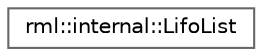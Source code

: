 digraph "类继承关系图"
{
 // LATEX_PDF_SIZE
  bgcolor="transparent";
  edge [fontname=Helvetica,fontsize=10,labelfontname=Helvetica,labelfontsize=10];
  node [fontname=Helvetica,fontsize=10,shape=box,height=0.2,width=0.4];
  rankdir="LR";
  Node0 [id="Node000000",label="rml::internal::LifoList",height=0.2,width=0.4,color="grey40", fillcolor="white", style="filled",URL="$classrml_1_1internal_1_1_lifo_list.html",tooltip=" "];
}
